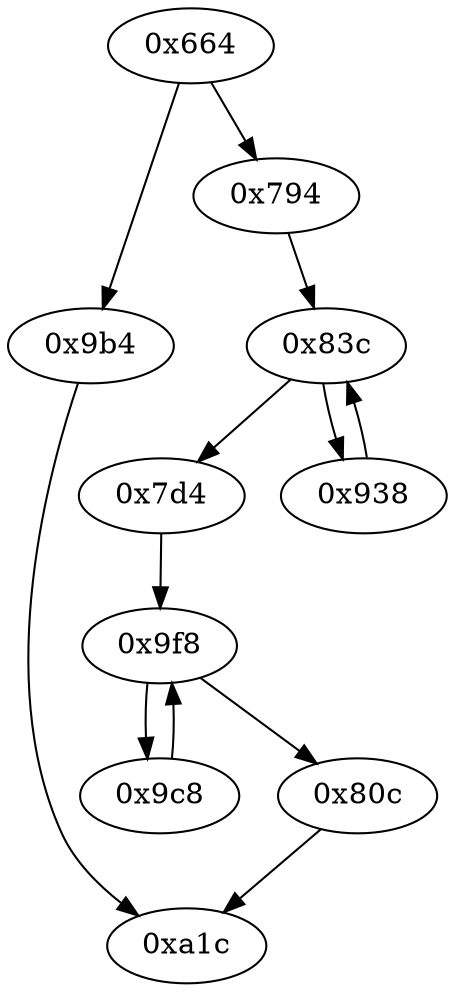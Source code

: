 strict digraph "" {
	graph ["edge"="{}",
		file="/Users/mark/Documents//论文//第二篇论文//2018-08-24交论文后的备份/2019/CFG/basic-algorithms/decimaltobinary/1636_recovered.dot",
		"graph"="{u'file': u'/Users/mark/Documents//\u8bba\u6587//\u7b2c\u4e8c\u7bc7\u8bba\u6587//2018-08-24\u4ea4\u8bba\u6587\u540e\u7684\u5907\u4efd/\
2019/CFG/basic-algorithms/decimaltobinary/1636_recovered.dot'}",
		"node"="{u'opcode': u''}"
	];
	"0xa1c"	 [opcode="[u'ldr', u'ldr', u'ldr', u'ldr', u'sub', u'mov', u'sub', u'pop']"];
	"0x9b4"	 [opcode="[u'mov', u'mov', u'b']"];
	"0x9b4" -> "0xa1c";
	"0x9f8"	 [opcode="[u'str', u'ldr', u'ldr', u'ldr', u'cmp', u'mov', u'b']"];
	"0x9c8"	 [opcode="[u'ldr', u'add', u'add', u'str', u'ldr', u'b']"];
	"0x9f8" -> "0x9c8";
	"0x80c"	 [opcode="[u'ldr', u'ldr', u'b']"];
	"0x9f8" -> "0x80c";
	"0x83c"	 [opcode="[u'str', u'str', u'ldr', u'ldr', u'ldr', u'cmp', u'mov', u'b']"];
	"0x7d4"	 [opcode="[u'ldr', u'ldr', u'bl', u'ldr', u'b']"];
	"0x83c" -> "0x7d4";
	"0x938"	 [opcode="[u'ldr', u'add', u'bic', u'sub', u'str', u'ldr', u'add', u'str', u'ldr', u'b']"];
	"0x83c" -> "0x938";
	"0x794"	 [opcode="[u'add', u'str', u'ldr', u'b']"];
	"0x794" -> "0x83c";
	"0x9c8" -> "0x9f8";
	"0x664"	 [opcode="[u'push', u'add', u'sub', u'str', u'ldr', u'str', u'ldr', u'ldr', u'add', u'ldr', u'str', u'ldr', u'ldr', u'ldr', u'ldr', u'str', \
u'ldr', u'add', u'str', u'b']"];
	"0x664" -> "0x9b4";
	"0x664" -> "0x794";
	"0x7d4" -> "0x9f8";
	"0x938" -> "0x83c";
	"0x80c" -> "0xa1c";
}
